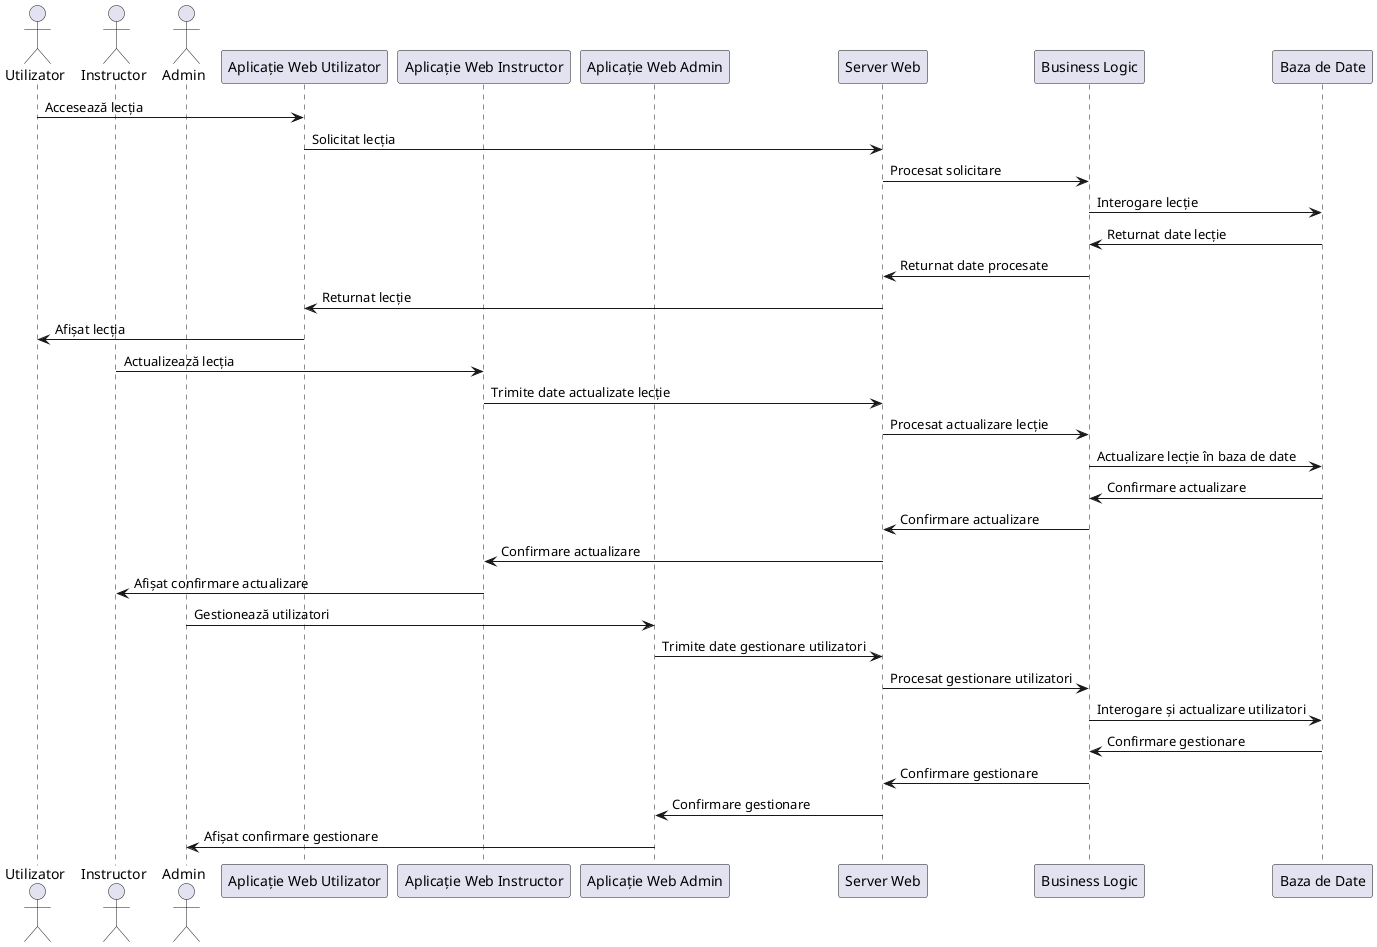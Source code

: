 @startuml
' Diagrama de secvențiere pentru un sistem educațional

actor Utilizator
actor Instructor
actor Admin

participant "Aplicație Web Utilizator" as WebAppUser
participant "Aplicație Web Instructor" as WebAppInstructor
participant "Aplicație Web Admin" as WebAppAdmin
participant "Server Web" as WebServer
participant "Business Logic" as BusinessLogic
participant "Baza de Date" as Database

' Secvență pentru Utilizator
Utilizator -> WebAppUser : Accesează lecția
WebAppUser -> WebServer : Solicitat lecția
WebServer -> BusinessLogic : Procesat solicitare
BusinessLogic -> Database : Interogare lecție
Database -> BusinessLogic : Returnat date lecție
BusinessLogic -> WebServer : Returnat date procesate
WebServer -> WebAppUser : Returnat lecție
WebAppUser -> Utilizator : Afișat lecția

' Secvență pentru Instructor
Instructor -> WebAppInstructor : Actualizează lecția
WebAppInstructor -> WebServer : Trimite date actualizate lecție
WebServer -> BusinessLogic : Procesat actualizare lecție
BusinessLogic -> Database : Actualizare lecție în baza de date
Database -> BusinessLogic : Confirmare actualizare
BusinessLogic -> WebServer : Confirmare actualizare
WebServer -> WebAppInstructor : Confirmare actualizare
WebAppInstructor -> Instructor : Afișat confirmare actualizare

' Secvență pentru Admin
Admin -> WebAppAdmin : Gestionează utilizatori
WebAppAdmin -> WebServer : Trimite date gestionare utilizatori
WebServer -> BusinessLogic : Procesat gestionare utilizatori
BusinessLogic -> Database : Interogare și actualizare utilizatori
Database -> BusinessLogic : Confirmare gestionare
BusinessLogic -> WebServer : Confirmare gestionare
WebServer -> WebAppAdmin : Confirmare gestionare
WebAppAdmin -> Admin : Afișat confirmare gestionare

@enduml
